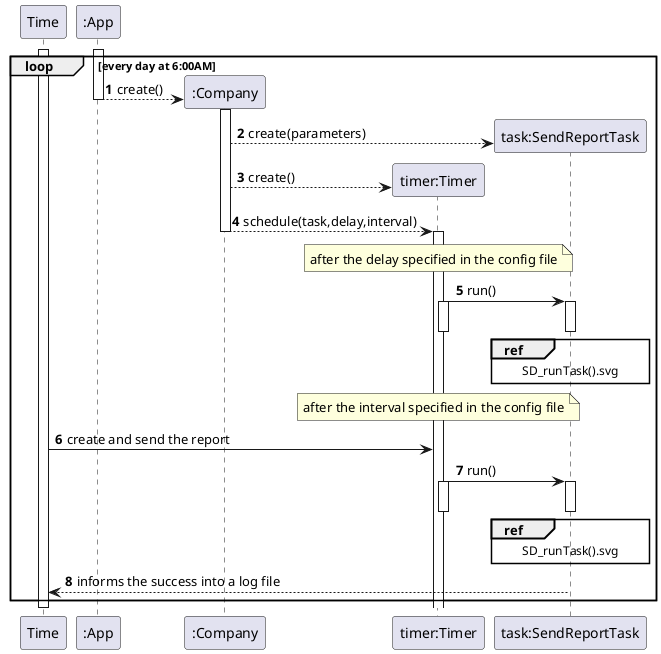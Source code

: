 @startuml
'https://plantuml.com/sequence-diagram

autonumber
participant "Time" as tm

participant ":App" as ap
participant ":Company" as comp
participant "timer:Timer" as timer
participant "task:SendReportTask" as task

loop every day at 6:00AM
activate tm

    activate ap
    ap --> comp**:create()
    deactivate ap
    activate comp
    comp --> task**: create(parameters)
    comp --> timer**:create()
    comp --> timer : schedule(task,delay,interval)
    deactivate comp
    note over timer: after the delay specified in the config file
    activate timer
    deactivate

    timer -> task:run()
    ref over task: SD_runTask().svg
    activate timer
    deactivate timer
    activate task
    deactivate
    note over timer: after the interval specified in the config file
    tm -> timer: create and send the report
    timer -> task:run()
    ref over task: SD_runTask().svg
    activate timer
    deactivate timer
    activate task
    deactivate
    deactivate comp
    task --> tm: informs the success into a log file
end
deactivate tm
@enduml